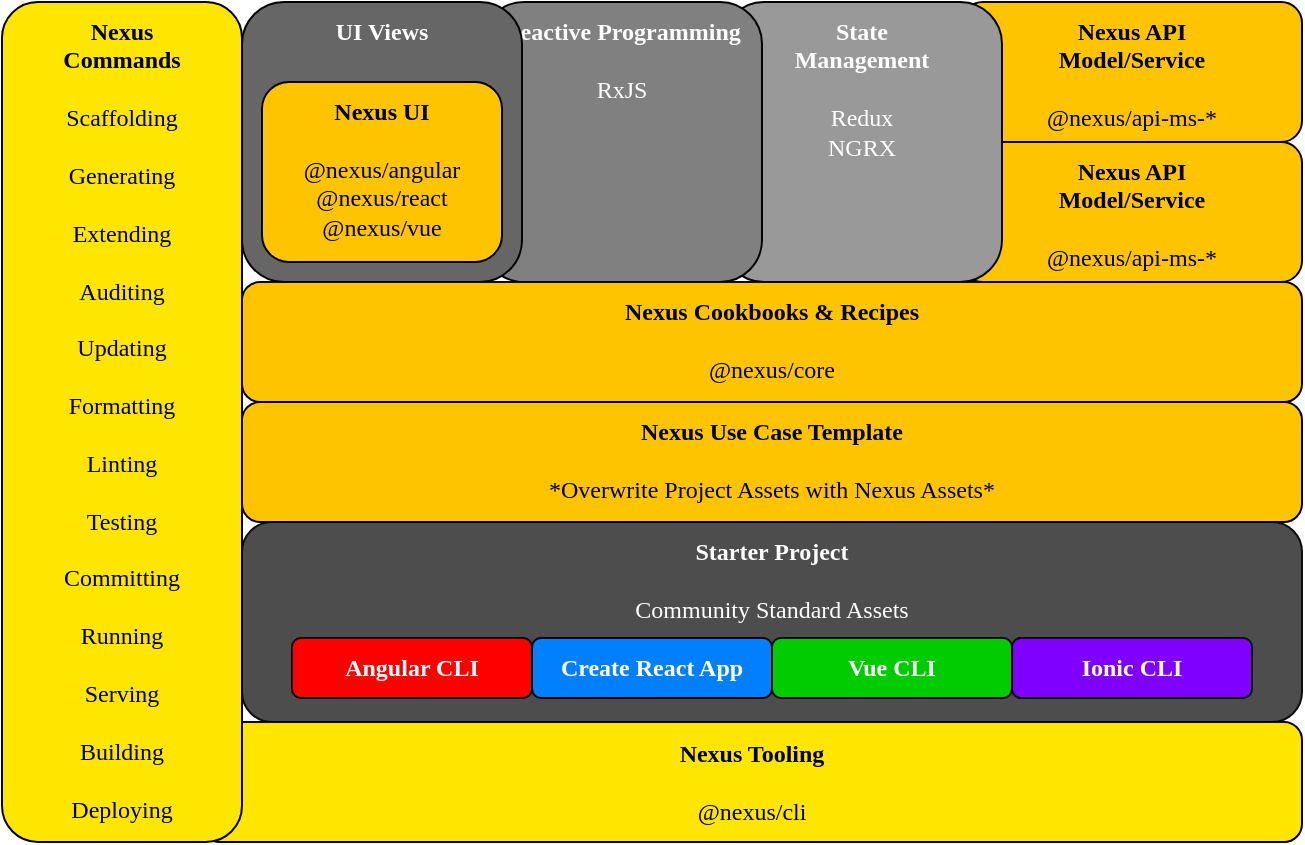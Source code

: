 <mxfile version="14.5.3" type="github">
  <diagram id="j0nWerrw2Snicfc2US4N" name="Page-1">
    <mxGraphModel dx="1554" dy="907" grid="1" gridSize="10" guides="1" tooltips="1" connect="1" arrows="1" fold="1" page="1" pageScale="1" pageWidth="850" pageHeight="1100" math="0" shadow="0">
      <root>
        <mxCell id="0" />
        <mxCell id="1" parent="0" />
        <mxCell id="zGtckxlxDOLURkBdo12I-14" value="&lt;b&gt;Nexus API &lt;br&gt;Model/Service&lt;br&gt;&lt;/b&gt;&lt;br&gt;@nexus/api-ms-*" style="rounded=1;whiteSpace=wrap;html=1;verticalAlign=top;fillColor=#FFC400;fontFamily=Tahoma;spacing=3;" vertex="1" parent="1">
          <mxGeometry x="490" y="40" width="170" height="70" as="geometry" />
        </mxCell>
        <mxCell id="zGtckxlxDOLURkBdo12I-15" value="&lt;b&gt;Nexus API &lt;br&gt;Model/Service&lt;br&gt;&lt;/b&gt;&lt;br&gt;@nexus/api-ms-*" style="rounded=1;whiteSpace=wrap;html=1;verticalAlign=top;fillColor=#FFC400;fontFamily=Tahoma;spacing=3;" vertex="1" parent="1">
          <mxGeometry x="490" y="110" width="170" height="70" as="geometry" />
        </mxCell>
        <mxCell id="zGtckxlxDOLURkBdo12I-10" value="&lt;b&gt;State &lt;br&gt;Management&lt;br&gt;&lt;/b&gt;&lt;br&gt;Redux&lt;br&gt;NGRX" style="rounded=1;whiteSpace=wrap;html=1;verticalAlign=top;fontColor=#FFFFFF;fontFamily=Tahoma;fillColor=#999999;spacing=3;" vertex="1" parent="1">
          <mxGeometry x="370" y="40" width="140" height="140" as="geometry" />
        </mxCell>
        <mxCell id="zGtckxlxDOLURkBdo12I-11" value="&lt;b&gt;Reactive Programming&lt;/b&gt;&lt;br&gt;&lt;br&gt;RxJS" style="rounded=1;whiteSpace=wrap;html=1;verticalAlign=top;fontColor=#FFFFFF;fontFamily=Tahoma;fillColor=#808080;spacing=3;" vertex="1" parent="1">
          <mxGeometry x="250" y="40" width="140" height="140" as="geometry" />
        </mxCell>
        <mxCell id="zGtckxlxDOLURkBdo12I-2" value="&lt;b&gt;UI Views&lt;/b&gt;&lt;br&gt;&lt;br&gt;" style="rounded=1;whiteSpace=wrap;html=1;verticalAlign=top;fontColor=#FFFFFF;fontFamily=Tahoma;fillColor=#666666;spacing=3;" vertex="1" parent="1">
          <mxGeometry x="130" y="40" width="140" height="140" as="geometry" />
        </mxCell>
        <mxCell id="zGtckxlxDOLURkBdo12I-3" value="&lt;b&gt;Starter Project&lt;br&gt;&lt;/b&gt;&lt;br&gt;Community Standard Assets" style="rounded=1;whiteSpace=wrap;html=1;verticalAlign=top;strokeColor=#0D0D0D;fontColor=#FFFFFF;fillColor=#4D4D4D;fontFamily=Tahoma;spacing=3;" vertex="1" parent="1">
          <mxGeometry x="130" y="300" width="530" height="100" as="geometry" />
        </mxCell>
        <mxCell id="zGtckxlxDOLURkBdo12I-4" value="&lt;b&gt;Nexus Cookbooks &amp;amp; Recipes&lt;/b&gt;&lt;br&gt;&lt;br&gt;@nexus/core" style="rounded=1;whiteSpace=wrap;html=1;verticalAlign=top;strokeColor=#030201;fillColor=#FFC400;fontFamily=Tahoma;spacing=3;" vertex="1" parent="1">
          <mxGeometry x="130" y="180" width="530" height="60" as="geometry" />
        </mxCell>
        <mxCell id="zGtckxlxDOLURkBdo12I-5" value="Angular CLI" style="rounded=1;whiteSpace=wrap;html=1;fontStyle=1;fillColor=#FF0000;fontColor=#FFFFFF;fontFamily=Tahoma;spacing=3;" vertex="1" parent="1">
          <mxGeometry x="155" y="358" width="120" height="30" as="geometry" />
        </mxCell>
        <mxCell id="zGtckxlxDOLURkBdo12I-6" value="Create React App" style="rounded=1;whiteSpace=wrap;html=1;fontStyle=1;fillColor=#007FFF;fontColor=#FFFFFF;fontFamily=Tahoma;spacing=3;" vertex="1" parent="1">
          <mxGeometry x="275" y="358" width="120" height="30" as="geometry" />
        </mxCell>
        <mxCell id="zGtckxlxDOLURkBdo12I-7" value="Vue CLI" style="rounded=1;whiteSpace=wrap;html=1;fillColor=#00CC00;strokeColor=#040503;fontColor=#FFFFFF;fontStyle=1;fontFamily=Tahoma;spacing=3;" vertex="1" parent="1">
          <mxGeometry x="395" y="358" width="120" height="30" as="geometry" />
        </mxCell>
        <mxCell id="zGtckxlxDOLURkBdo12I-8" value="Ionic CLI" style="rounded=1;whiteSpace=wrap;html=1;strokeColor=#030303;fontColor=#FFFFFF;fontStyle=1;fontFamily=Tahoma;fillColor=#7F00FF;spacing=3;" vertex="1" parent="1">
          <mxGeometry x="515" y="358" width="120" height="30" as="geometry" />
        </mxCell>
        <mxCell id="zGtckxlxDOLURkBdo12I-9" value="&lt;b&gt;Nexus UI&lt;/b&gt;&lt;br&gt;&lt;br&gt;@nexus/angular&lt;br&gt;@nexus/react&lt;br&gt;@nexus/vue" style="rounded=1;whiteSpace=wrap;html=1;verticalAlign=top;fillColor=#FFC400;fontFamily=Tahoma;spacing=3;" vertex="1" parent="1">
          <mxGeometry x="140" y="80" width="120" height="90" as="geometry" />
        </mxCell>
        <mxCell id="zGtckxlxDOLURkBdo12I-12" value="&lt;b&gt;Nexus Tooling&lt;/b&gt;&lt;br&gt;&lt;br&gt;@nexus/cli" style="rounded=1;whiteSpace=wrap;html=1;fillColor=#ffe600;fontFamily=Tahoma;spacing=3;" vertex="1" parent="1">
          <mxGeometry x="110" y="400" width="550" height="60" as="geometry" />
        </mxCell>
        <mxCell id="zGtckxlxDOLURkBdo12I-13" value="&lt;b&gt;Nexus Use Case Template&lt;br&gt;&lt;/b&gt;&lt;br&gt;*Overwrite Project Assets with Nexus Assets*" style="rounded=1;whiteSpace=wrap;html=1;verticalAlign=top;fillColor=#FFC400;fontFamily=Tahoma;spacing=3;" vertex="1" parent="1">
          <mxGeometry x="130" y="240" width="530" height="60" as="geometry" />
        </mxCell>
        <mxCell id="zGtckxlxDOLURkBdo12I-1" value="&lt;b&gt;Nexus &lt;br&gt;Commands&lt;/b&gt;&lt;br&gt;&lt;br&gt;Scaffolding&lt;br&gt;&lt;br&gt;Generating&lt;br&gt;&lt;br&gt;Extending&lt;br&gt;&lt;br&gt;Auditing&lt;br&gt;&lt;br&gt;Updating&lt;br&gt;&lt;br&gt;Formatting&lt;br&gt;&lt;br&gt;Linting&lt;br&gt;&lt;br&gt;Testing&lt;br&gt;&lt;br&gt;Committing&lt;br&gt;&lt;br&gt;Running&lt;br&gt;&lt;br&gt;Serving&lt;br&gt;&lt;br&gt;Building&lt;br&gt;&lt;br&gt;Deploying" style="rounded=1;whiteSpace=wrap;html=1;fillColor=#FFE600;fontFamily=Tahoma;verticalAlign=top;spacingLeft=5;spacingRight=5;spacing=3;" vertex="1" parent="1">
          <mxGeometry x="10" y="40" width="120" height="420" as="geometry" />
        </mxCell>
      </root>
    </mxGraphModel>
  </diagram>
</mxfile>
